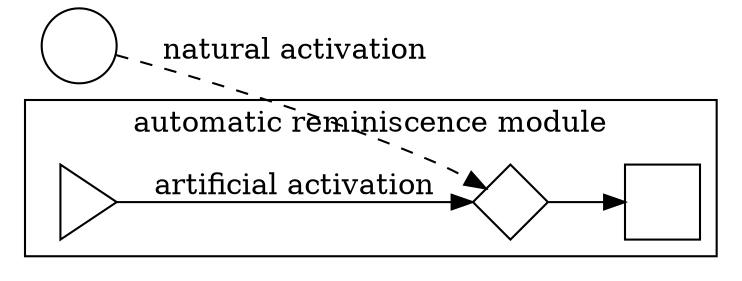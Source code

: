 digraph {
  rankdir = LR

  node [ label = "", shape = circle ]
  node0

  subgraph cluster_reminiscence {

    node [ label = "", shape = triangle,
           orientation = -90, regular = true ]
    output

    node [ label = "", shape = square, orientation = 45 ]
    state

    node [ label = "", shape = square, orientation = 0 ]
    input

    output -> state [ label = "artificial activation" ]
              state -> input

    label = "automatic reminiscence module"
  }

  node0 -> state [ label = "natural activation", style = dashed ]
}
